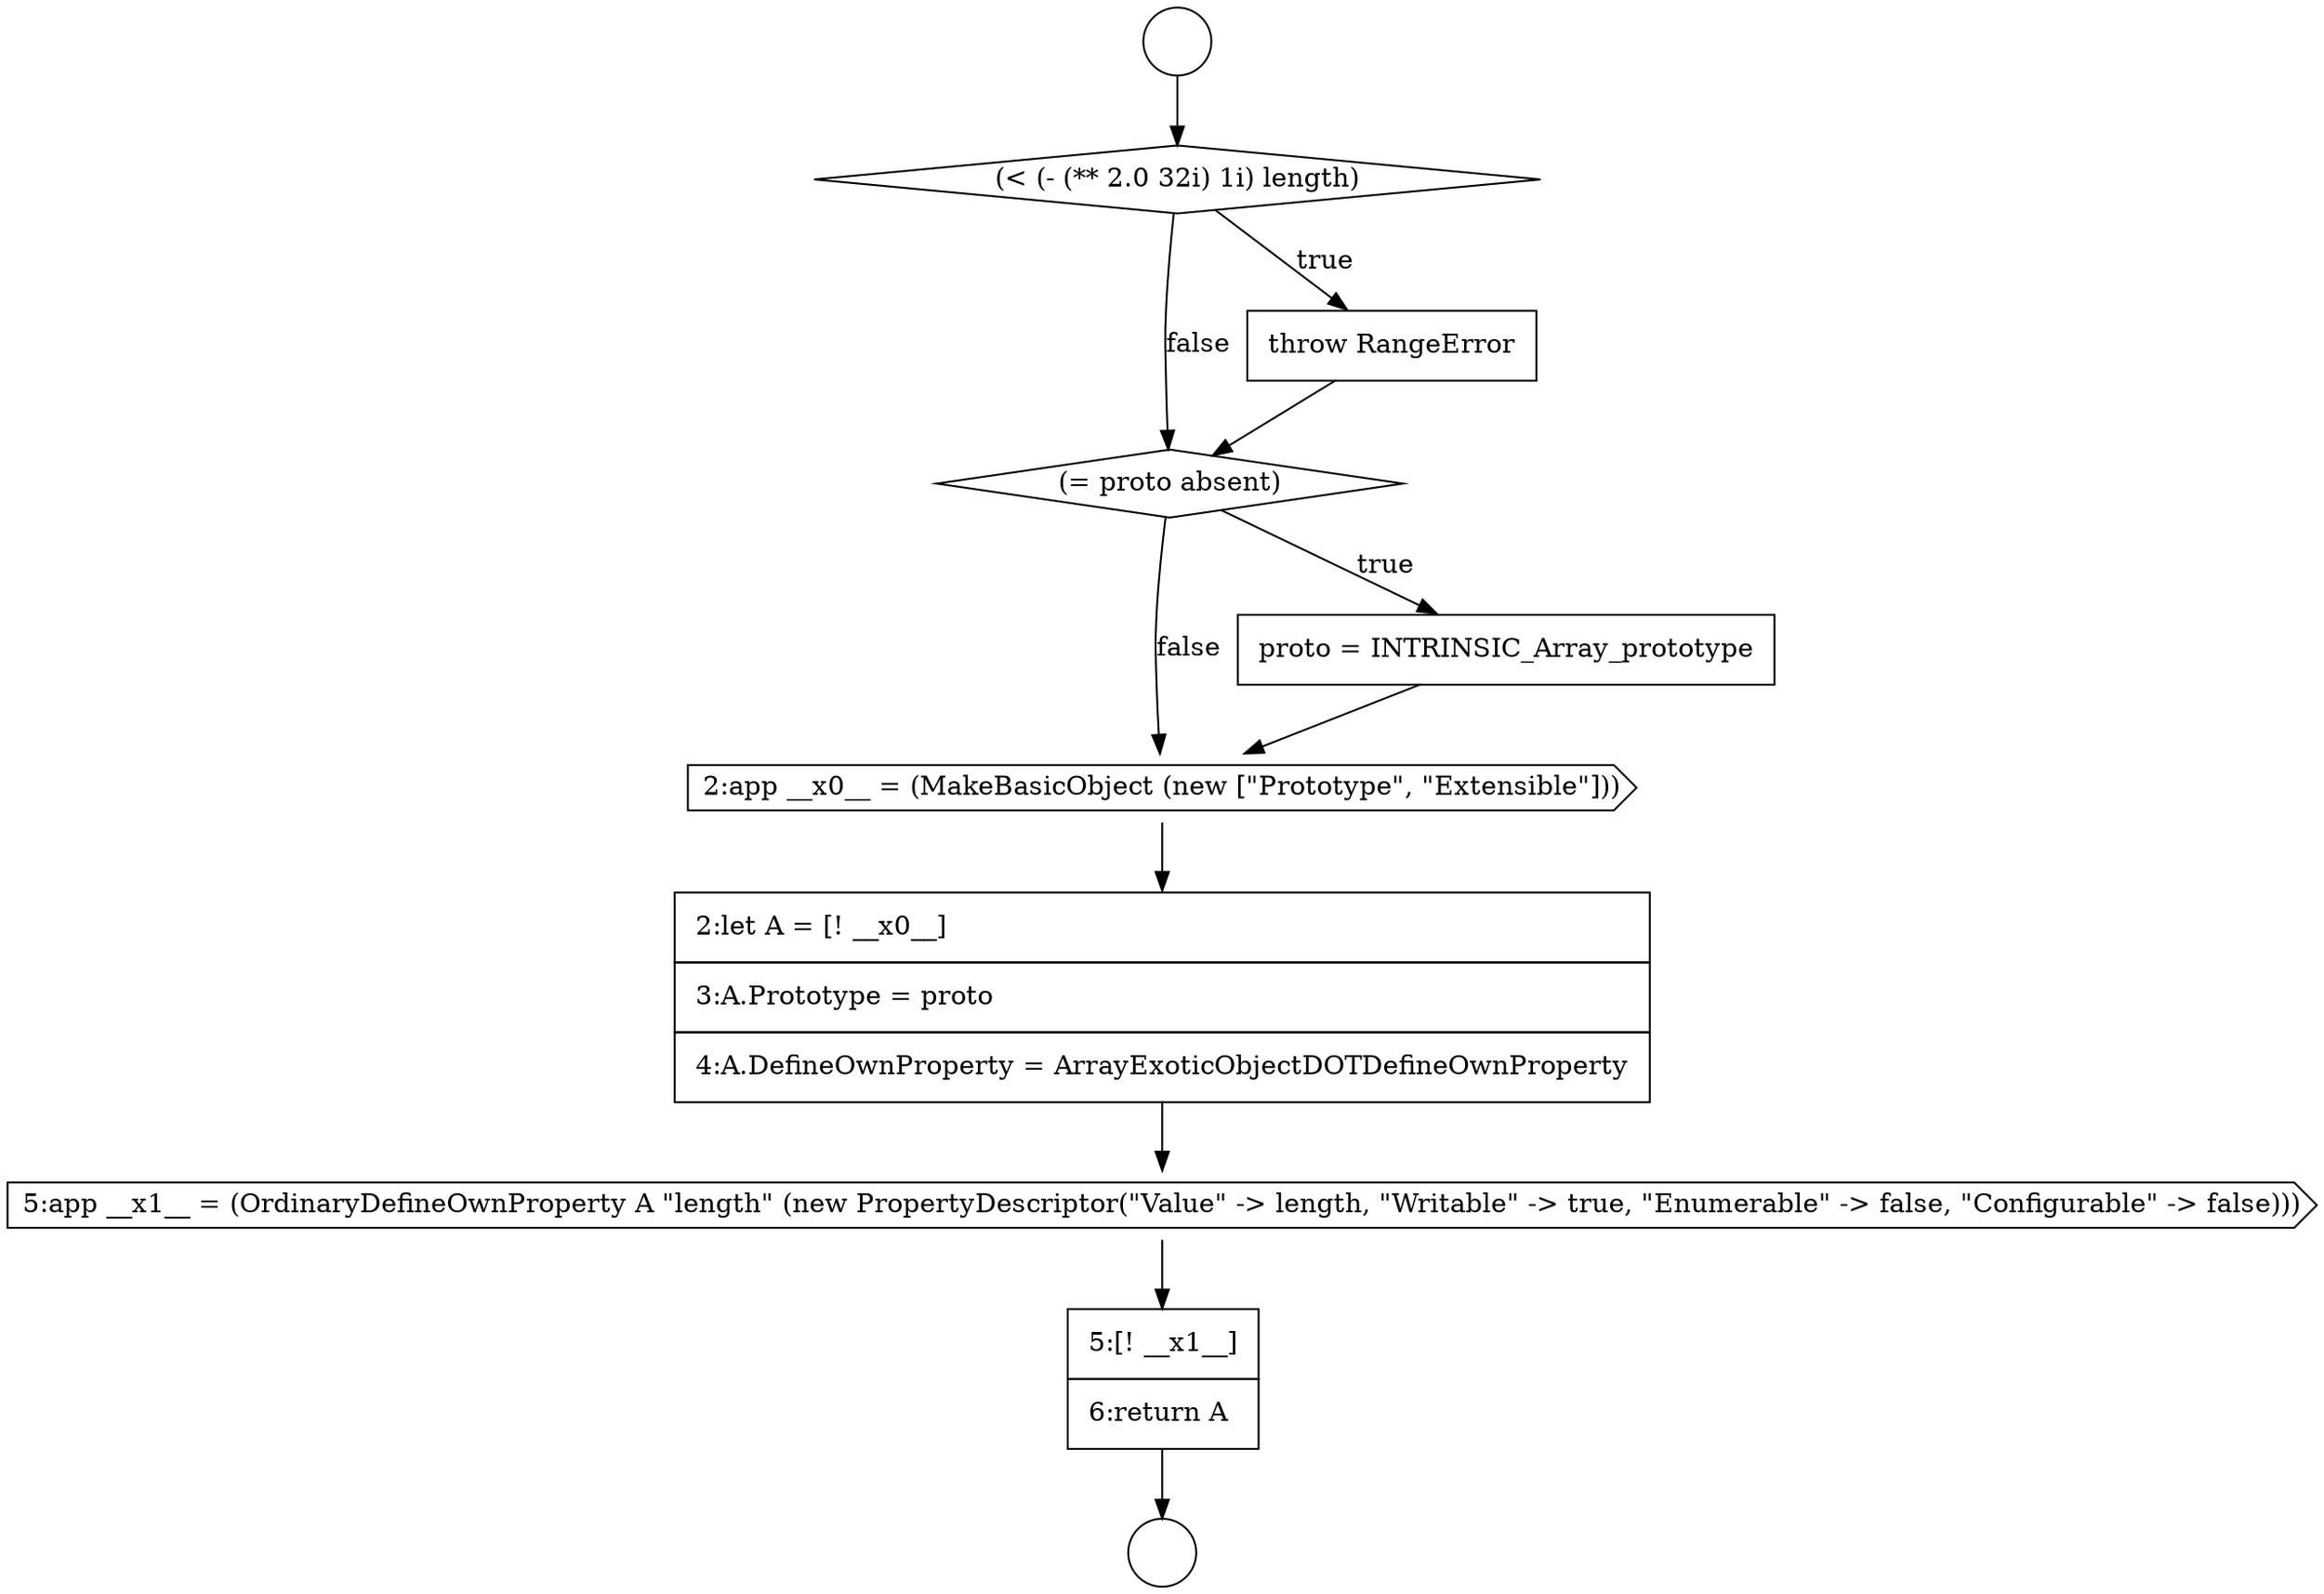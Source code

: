digraph {
  node2622 [shape=cds, label=<<font color="black">5:app __x1__ = (OrdinaryDefineOwnProperty A &quot;length&quot; (new PropertyDescriptor(&quot;Value&quot; -&gt; length, &quot;Writable&quot; -&gt; true, &quot;Enumerable&quot; -&gt; false, &quot;Configurable&quot; -&gt; false)))</font>> color="black" fillcolor="white" style=filled]
  node2616 [shape=diamond, label=<<font color="black">(&lt; (- (** 2.0 32i) 1i) length)</font>> color="black" fillcolor="white" style=filled]
  node2618 [shape=diamond, label=<<font color="black">(= proto absent)</font>> color="black" fillcolor="white" style=filled]
  node2621 [shape=none, margin=0, label=<<font color="black">
    <table border="0" cellborder="1" cellspacing="0" cellpadding="10">
      <tr><td align="left">2:let A = [! __x0__]</td></tr>
      <tr><td align="left">3:A.Prototype = proto</td></tr>
      <tr><td align="left">4:A.DefineOwnProperty = ArrayExoticObjectDOTDefineOwnProperty</td></tr>
    </table>
  </font>> color="black" fillcolor="white" style=filled]
  node2617 [shape=none, margin=0, label=<<font color="black">
    <table border="0" cellborder="1" cellspacing="0" cellpadding="10">
      <tr><td align="left">throw RangeError</td></tr>
    </table>
  </font>> color="black" fillcolor="white" style=filled]
  node2620 [shape=cds, label=<<font color="black">2:app __x0__ = (MakeBasicObject (new [&quot;Prototype&quot;, &quot;Extensible&quot;]))</font>> color="black" fillcolor="white" style=filled]
  node2614 [shape=circle label=" " color="black" fillcolor="white" style=filled]
  node2623 [shape=none, margin=0, label=<<font color="black">
    <table border="0" cellborder="1" cellspacing="0" cellpadding="10">
      <tr><td align="left">5:[! __x1__]</td></tr>
      <tr><td align="left">6:return A</td></tr>
    </table>
  </font>> color="black" fillcolor="white" style=filled]
  node2619 [shape=none, margin=0, label=<<font color="black">
    <table border="0" cellborder="1" cellspacing="0" cellpadding="10">
      <tr><td align="left">proto = INTRINSIC_Array_prototype</td></tr>
    </table>
  </font>> color="black" fillcolor="white" style=filled]
  node2615 [shape=circle label=" " color="black" fillcolor="white" style=filled]
  node2616 -> node2617 [label=<<font color="black">true</font>> color="black"]
  node2616 -> node2618 [label=<<font color="black">false</font>> color="black"]
  node2620 -> node2621 [ color="black"]
  node2622 -> node2623 [ color="black"]
  node2621 -> node2622 [ color="black"]
  node2623 -> node2615 [ color="black"]
  node2617 -> node2618 [ color="black"]
  node2619 -> node2620 [ color="black"]
  node2618 -> node2619 [label=<<font color="black">true</font>> color="black"]
  node2618 -> node2620 [label=<<font color="black">false</font>> color="black"]
  node2614 -> node2616 [ color="black"]
}
